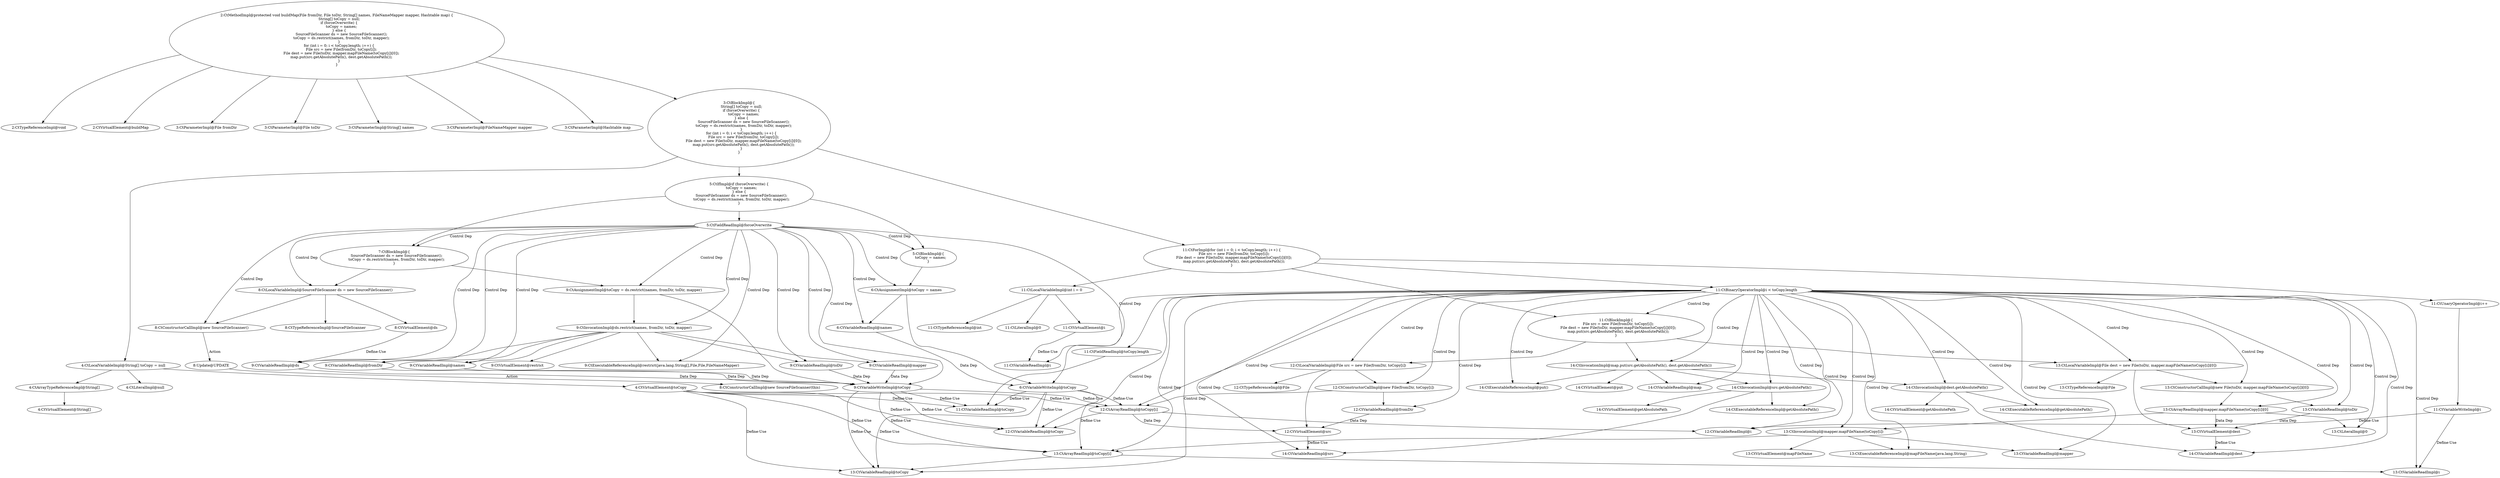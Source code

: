 digraph "buildMap#?,File,File,String[],FileNameMapper,Hashtable" {
0 [label="2:CtTypeReferenceImpl@void" shape=ellipse]
1 [label="2:CtVirtualElement@buildMap" shape=ellipse]
2 [label="3:CtParameterImpl@File fromDir" shape=ellipse]
3 [label="3:CtParameterImpl@File toDir" shape=ellipse]
4 [label="3:CtParameterImpl@String[] names" shape=ellipse]
5 [label="3:CtParameterImpl@FileNameMapper mapper" shape=ellipse]
6 [label="3:CtParameterImpl@Hashtable map" shape=ellipse]
7 [label="4:CtVirtualElement@String[]" shape=ellipse]
8 [label="4:CtArrayTypeReferenceImpl@String[]" shape=ellipse]
9 [label="4:CtLiteralImpl@null" shape=ellipse]
10 [label="4:CtVirtualElement@toCopy" shape=ellipse]
11 [label="4:CtLocalVariableImpl@String[] toCopy = null" shape=ellipse]
12 [label="5:CtFieldReadImpl@forceOverwrite" shape=ellipse]
13 [label="6:CtVariableWriteImpl@toCopy" shape=ellipse]
14 [label="6:CtVariableReadImpl@names" shape=ellipse]
15 [label="6:CtAssignmentImpl@toCopy = names" shape=ellipse]
16 [label="5:CtBlockImpl@\{
    toCopy = names;
\}" shape=ellipse]
17 [label="8:CtTypeReferenceImpl@SourceFileScanner" shape=ellipse]
18 [label="8:CtConstructorCallImpl@new SourceFileScanner()" shape=ellipse]
19 [label="8:CtVirtualElement@ds" shape=ellipse]
20 [label="8:CtLocalVariableImpl@SourceFileScanner ds = new SourceFileScanner()" shape=ellipse]
21 [label="9:CtVariableWriteImpl@toCopy" shape=ellipse]
22 [label="9:CtExecutableReferenceImpl@restrict(java.lang.String[],File,File,FileNameMapper)" shape=ellipse]
23 [label="9:CtVirtualElement@restrict" shape=ellipse]
24 [label="9:CtVariableReadImpl@ds" shape=ellipse]
25 [label="9:CtVariableReadImpl@names" shape=ellipse]
26 [label="9:CtVariableReadImpl@fromDir" shape=ellipse]
27 [label="9:CtVariableReadImpl@toDir" shape=ellipse]
28 [label="9:CtVariableReadImpl@mapper" shape=ellipse]
29 [label="9:CtInvocationImpl@ds.restrict(names, fromDir, toDir, mapper)" shape=ellipse]
30 [label="9:CtAssignmentImpl@toCopy = ds.restrict(names, fromDir, toDir, mapper)" shape=ellipse]
31 [label="7:CtBlockImpl@\{
    SourceFileScanner ds = new SourceFileScanner();
    toCopy = ds.restrict(names, fromDir, toDir, mapper);
\}" shape=ellipse]
32 [label="5:CtIfImpl@if (forceOverwrite) \{
    toCopy = names;
\} else \{
    SourceFileScanner ds = new SourceFileScanner();
    toCopy = ds.restrict(names, fromDir, toDir, mapper);
\}" shape=ellipse]
33 [label="11:CtTypeReferenceImpl@int" shape=ellipse]
34 [label="11:CtLiteralImpl@0" shape=ellipse]
35 [label="11:CtVirtualElement@i" shape=ellipse]
36 [label="11:CtLocalVariableImpl@int i = 0" shape=ellipse]
37 [label="11:CtVariableReadImpl@i" shape=ellipse]
38 [label="11:CtVariableReadImpl@toCopy" shape=ellipse]
39 [label="11:CtFieldReadImpl@toCopy.length" shape=ellipse]
40 [label="11:CtBinaryOperatorImpl@i < toCopy.length" shape=ellipse]
41 [label="11:CtVariableWriteImpl@i" shape=ellipse]
42 [label="11:CtUnaryOperatorImpl@i++" shape=ellipse]
43 [label="12:CtTypeReferenceImpl@File" shape=ellipse]
44 [label="12:CtVariableReadImpl@fromDir" shape=ellipse]
45 [label="12:CtVariableReadImpl@toCopy" shape=ellipse]
46 [label="12:CtVariableReadImpl@i" shape=ellipse]
47 [label="12:CtArrayReadImpl@toCopy[i]" shape=ellipse]
48 [label="12:CtConstructorCallImpl@new File(fromDir, toCopy[i])" shape=ellipse]
49 [label="12:CtVirtualElement@src" shape=ellipse]
50 [label="12:CtLocalVariableImpl@File src = new File(fromDir, toCopy[i])" shape=ellipse]
51 [label="13:CtTypeReferenceImpl@File" shape=ellipse]
52 [label="13:CtVariableReadImpl@toDir" shape=ellipse]
53 [label="13:CtExecutableReferenceImpl@mapFileName(java.lang.String)" shape=ellipse]
54 [label="13:CtVirtualElement@mapFileName" shape=ellipse]
55 [label="13:CtVariableReadImpl@mapper" shape=ellipse]
56 [label="13:CtVariableReadImpl@toCopy" shape=ellipse]
57 [label="13:CtVariableReadImpl@i" shape=ellipse]
58 [label="13:CtArrayReadImpl@toCopy[i]" shape=ellipse]
59 [label="13:CtInvocationImpl@mapper.mapFileName(toCopy[i])" shape=ellipse]
60 [label="13:CtLiteralImpl@0" shape=ellipse]
61 [label="13:CtArrayReadImpl@mapper.mapFileName(toCopy[i])[0]" shape=ellipse]
62 [label="13:CtConstructorCallImpl@new File(toDir, mapper.mapFileName(toCopy[i])[0])" shape=ellipse]
63 [label="13:CtVirtualElement@dest" shape=ellipse]
64 [label="13:CtLocalVariableImpl@File dest = new File(toDir, mapper.mapFileName(toCopy[i])[0])" shape=ellipse]
65 [label="14:CtExecutableReferenceImpl@put()" shape=ellipse]
66 [label="14:CtVirtualElement@put" shape=ellipse]
67 [label="14:CtVariableReadImpl@map" shape=ellipse]
68 [label="14:CtExecutableReferenceImpl@getAbsolutePath()" shape=ellipse]
69 [label="14:CtVirtualElement@getAbsolutePath" shape=ellipse]
70 [label="14:CtVariableReadImpl@src" shape=ellipse]
71 [label="14:CtInvocationImpl@src.getAbsolutePath()" shape=ellipse]
72 [label="14:CtExecutableReferenceImpl@getAbsolutePath()" shape=ellipse]
73 [label="14:CtVirtualElement@getAbsolutePath" shape=ellipse]
74 [label="14:CtVariableReadImpl@dest" shape=ellipse]
75 [label="14:CtInvocationImpl@dest.getAbsolutePath()" shape=ellipse]
76 [label="14:CtInvocationImpl@map.put(src.getAbsolutePath(), dest.getAbsolutePath())" shape=ellipse]
77 [label="11:CtBlockImpl@\{
    File src = new File(fromDir, toCopy[i]);
    File dest = new File(toDir, mapper.mapFileName(toCopy[i])[0]);
    map.put(src.getAbsolutePath(), dest.getAbsolutePath());
\}" shape=ellipse]
78 [label="11:CtForImpl@for (int i = 0; i < toCopy.length; i++) \{
    File src = new File(fromDir, toCopy[i]);
    File dest = new File(toDir, mapper.mapFileName(toCopy[i])[0]);
    map.put(src.getAbsolutePath(), dest.getAbsolutePath());
\}" shape=ellipse]
79 [label="3:CtBlockImpl@\{
    String[] toCopy = null;
    if (forceOverwrite) \{
        toCopy = names;
    \} else \{
        SourceFileScanner ds = new SourceFileScanner();
        toCopy = ds.restrict(names, fromDir, toDir, mapper);
    \}
    for (int i = 0; i < toCopy.length; i++) \{
        File src = new File(fromDir, toCopy[i]);
        File dest = new File(toDir, mapper.mapFileName(toCopy[i])[0]);
        map.put(src.getAbsolutePath(), dest.getAbsolutePath());
    \}
\}" shape=ellipse]
80 [label="2:CtMethodImpl@protected void buildMap(File fromDir, File toDir, String[] names, FileNameMapper mapper, Hashtable map) \{
    String[] toCopy = null;
    if (forceOverwrite) \{
        toCopy = names;
    \} else \{
        SourceFileScanner ds = new SourceFileScanner();
        toCopy = ds.restrict(names, fromDir, toDir, mapper);
    \}
    for (int i = 0; i < toCopy.length; i++) \{
        File src = new File(fromDir, toCopy[i]);
        File dest = new File(toDir, mapper.mapFileName(toCopy[i])[0]);
        map.put(src.getAbsolutePath(), dest.getAbsolutePath());
    \}
\}" shape=ellipse]
81 [label="8:Update@UPDATE" shape=ellipse]
82 [label="8:CtConstructorCallImpl@new SourceFileScanner(this)" shape=ellipse]
8 -> 7 [label=""];
10 -> 38 [label="Define-Use"];
10 -> 45 [label="Define-Use"];
10 -> 47 [label="Define-Use"];
10 -> 56 [label="Define-Use"];
10 -> 58 [label="Define-Use"];
11 -> 8 [label=""];
11 -> 9 [label=""];
11 -> 10 [label=""];
12 -> 16 [label="Control Dep"];
12 -> 15 [label="Control Dep"];
12 -> 13 [label="Control Dep"];
12 -> 14 [label="Control Dep"];
12 -> 31 [label="Control Dep"];
12 -> 20 [label="Control Dep"];
12 -> 18 [label="Control Dep"];
12 -> 30 [label="Control Dep"];
12 -> 21 [label="Control Dep"];
12 -> 29 [label="Control Dep"];
12 -> 22 [label="Control Dep"];
12 -> 24 [label="Control Dep"];
12 -> 25 [label="Control Dep"];
12 -> 26 [label="Control Dep"];
12 -> 27 [label="Control Dep"];
12 -> 28 [label="Control Dep"];
13 -> 38 [label="Define-Use"];
13 -> 45 [label="Define-Use"];
13 -> 47 [label="Define-Use"];
13 -> 56 [label="Define-Use"];
13 -> 58 [label="Define-Use"];
14 -> 13 [label="Data Dep"];
15 -> 13 [label=""];
15 -> 14 [label=""];
16 -> 15 [label=""];
18 -> 81 [label="Action"];
19 -> 24 [label="Define-Use"];
20 -> 17 [label=""];
20 -> 18 [label=""];
20 -> 19 [label=""];
21 -> 38 [label="Define-Use"];
21 -> 45 [label="Define-Use"];
21 -> 47 [label="Define-Use"];
21 -> 56 [label="Define-Use"];
21 -> 58 [label="Define-Use"];
24 -> 21 [label="Data Dep"];
25 -> 21 [label="Data Dep"];
26 -> 21 [label="Data Dep"];
27 -> 21 [label="Data Dep"];
28 -> 21 [label="Data Dep"];
29 -> 24 [label=""];
29 -> 22 [label=""];
29 -> 25 [label=""];
29 -> 26 [label=""];
29 -> 27 [label=""];
29 -> 28 [label=""];
29 -> 23 [label=""];
30 -> 21 [label=""];
30 -> 29 [label=""];
31 -> 20 [label=""];
31 -> 30 [label=""];
32 -> 12 [label=""];
32 -> 16 [label=""];
32 -> 31 [label=""];
35 -> 37 [label="Define-Use"];
36 -> 33 [label=""];
36 -> 34 [label=""];
36 -> 35 [label=""];
39 -> 38 [label=""];
40 -> 37 [label=""];
40 -> 39 [label=""];
40 -> 77 [label="Control Dep"];
40 -> 50 [label="Control Dep"];
40 -> 48 [label="Control Dep"];
40 -> 44 [label="Control Dep"];
40 -> 47 [label="Control Dep"];
40 -> 45 [label="Control Dep"];
40 -> 46 [label="Control Dep"];
40 -> 64 [label="Control Dep"];
40 -> 62 [label="Control Dep"];
40 -> 52 [label="Control Dep"];
40 -> 61 [label="Control Dep"];
40 -> 59 [label="Control Dep"];
40 -> 53 [label="Control Dep"];
40 -> 55 [label="Control Dep"];
40 -> 58 [label="Control Dep"];
40 -> 56 [label="Control Dep"];
40 -> 57 [label="Control Dep"];
40 -> 60 [label="Control Dep"];
40 -> 76 [label="Control Dep"];
40 -> 65 [label="Control Dep"];
40 -> 67 [label="Control Dep"];
40 -> 71 [label="Control Dep"];
40 -> 68 [label="Control Dep"];
40 -> 70 [label="Control Dep"];
40 -> 75 [label="Control Dep"];
40 -> 72 [label="Control Dep"];
40 -> 74 [label="Control Dep"];
41 -> 46 [label="Define-Use"];
41 -> 57 [label="Define-Use"];
42 -> 41 [label=""];
44 -> 49 [label="Data Dep"];
47 -> 45 [label=""];
47 -> 46 [label=""];
47 -> 49 [label="Data Dep"];
48 -> 44 [label=""];
48 -> 47 [label=""];
49 -> 70 [label="Define-Use"];
50 -> 43 [label=""];
50 -> 48 [label=""];
50 -> 49 [label=""];
52 -> 63 [label="Data Dep"];
58 -> 56 [label=""];
58 -> 57 [label=""];
59 -> 55 [label=""];
59 -> 53 [label=""];
59 -> 58 [label=""];
59 -> 54 [label=""];
61 -> 59 [label=""];
61 -> 60 [label=""];
61 -> 63 [label="Data Dep"];
62 -> 52 [label=""];
62 -> 61 [label=""];
63 -> 74 [label="Define-Use"];
64 -> 51 [label=""];
64 -> 62 [label=""];
64 -> 63 [label=""];
71 -> 70 [label=""];
71 -> 68 [label=""];
71 -> 69 [label=""];
75 -> 74 [label=""];
75 -> 72 [label=""];
75 -> 73 [label=""];
76 -> 67 [label=""];
76 -> 65 [label=""];
76 -> 71 [label=""];
76 -> 75 [label=""];
76 -> 66 [label=""];
77 -> 50 [label=""];
77 -> 64 [label=""];
77 -> 76 [label=""];
78 -> 36 [label=""];
78 -> 40 [label=""];
78 -> 42 [label=""];
78 -> 77 [label=""];
79 -> 11 [label=""];
79 -> 32 [label=""];
79 -> 78 [label=""];
80 -> 0 [label=""];
80 -> 2 [label=""];
80 -> 3 [label=""];
80 -> 4 [label=""];
80 -> 5 [label=""];
80 -> 6 [label=""];
80 -> 79 [label=""];
80 -> 1 [label=""];
81 -> 82 [label="Action"];
}